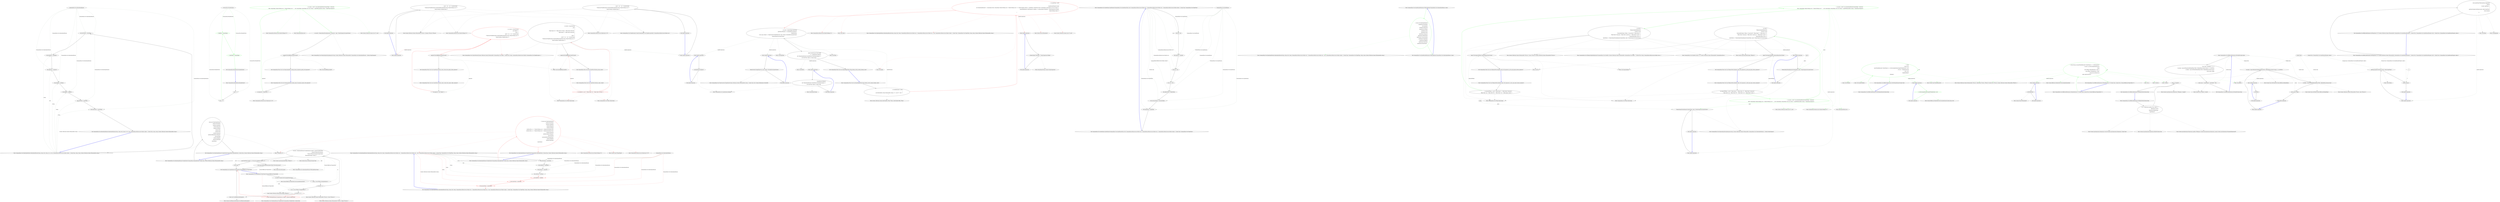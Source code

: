 digraph  {
n13 [label="CommandLine.Core.OptionSpecification", span=""];
n0 [cluster="CommandLine.Core.OptionSpecification.OptionSpecification(string, string, bool, string, int, int, char, CommandLine.Infrastructure.Maybe<object>, System.Type, string, string, System.Collections.Generic.IEnumerable<string>)", label="Entry CommandLine.Core.OptionSpecification.OptionSpecification(string, string, bool, string, int, int, char, CommandLine.Infrastructure.Maybe<object>, System.Type, string, string, System.Collections.Generic.IEnumerable<string>)", span="17-17"];
n1 [cluster="CommandLine.Core.OptionSpecification.OptionSpecification(string, string, bool, string, int, int, char, CommandLine.Infrastructure.Maybe<object>, System.Type, string, string, System.Collections.Generic.IEnumerable<string>)", label="this.shortName = shortName", span="20-20"];
n2 [cluster="CommandLine.Core.OptionSpecification.OptionSpecification(string, string, bool, string, int, int, char, CommandLine.Infrastructure.Maybe<object>, System.Type, string, string, System.Collections.Generic.IEnumerable<string>)", label="this.longName = longName", span="21-21"];
n3 [cluster="CommandLine.Core.OptionSpecification.OptionSpecification(string, string, bool, string, int, int, char, CommandLine.Infrastructure.Maybe<object>, System.Type, string, string, System.Collections.Generic.IEnumerable<string>)", label="this.separator = separator", span="22-22"];
n4 [cluster="CommandLine.Core.OptionSpecification.OptionSpecification(string, string, bool, string, int, int, char, CommandLine.Infrastructure.Maybe<object>, System.Type, string, string, System.Collections.Generic.IEnumerable<string>)", label="this.setName = setName", span="23-23"];
n5 [cluster="CommandLine.Core.OptionSpecification.OptionSpecification(string, string, bool, string, int, int, char, CommandLine.Infrastructure.Maybe<object>, System.Type, string, string, System.Collections.Generic.IEnumerable<string>)", label="this.helpText = helpText", span="24-24"];
n6 [cluster="CommandLine.Core.OptionSpecification.OptionSpecification(string, string, bool, string, int, int, char, CommandLine.Infrastructure.Maybe<object>, System.Type, string, string, System.Collections.Generic.IEnumerable<string>)", label="this.metaValue = metaValue", span="25-25"];
n7 [cluster="CommandLine.Core.OptionSpecification.OptionSpecification(string, string, bool, string, int, int, char, CommandLine.Infrastructure.Maybe<object>, System.Type, string, string, System.Collections.Generic.IEnumerable<string>)", label="this.enumValues = enumValues", span="26-26"];
n8 [cluster="CommandLine.Core.OptionSpecification.OptionSpecification(string, string, bool, string, int, int, char, CommandLine.Infrastructure.Maybe<object>, System.Type, string, string, System.Collections.Generic.IEnumerable<string>)", label="Exit CommandLine.Core.OptionSpecification.OptionSpecification(string, string, bool, string, int, int, char, CommandLine.Infrastructure.Maybe<object>, System.Type, string, string, System.Collections.Generic.IEnumerable<string>)", span="17-17"];
n9 [cluster="CommandLine.Core.OptionSpecification.FromAttribute(CommandLine.OptionAttribute, System.Type, System.Collections.Generic.IEnumerable<string>)", label="Entry CommandLine.Core.OptionSpecification.FromAttribute(CommandLine.OptionAttribute, System.Type, System.Collections.Generic.IEnumerable<string>)", span="29-29"];
n10 [cluster="CommandLine.Core.OptionSpecification.FromAttribute(CommandLine.OptionAttribute, System.Type, System.Collections.Generic.IEnumerable<string>)", label="return new OptionSpecification(\r\n                attribute.ShortName,\r\n                attribute.LongName,\r\n                attribute.Required,\r\n                attribute.SetName,\r\n                attribute.Min,\r\n                attribute.Max,\r\n                attribute.Separator,\r\n                attribute.DefaultValue.ToMaybe(),\r\n                conversionType,\r\n                attribute.HelpText,\r\n                attribute.MetaValue,\r\n                enumValues);", span="31-43"];
n11 [cluster="CommandLine.Core.OptionSpecification.FromAttribute(CommandLine.OptionAttribute, System.Type, System.Collections.Generic.IEnumerable<string>)", label="Exit CommandLine.Core.OptionSpecification.FromAttribute(CommandLine.OptionAttribute, System.Type, System.Collections.Generic.IEnumerable<string>)", span="29-29"];
n12 [cluster="T.ToMaybe<T>()", label="Entry T.ToMaybe<T>()", span="82-82"];
d3 [cluster="CommandLine.BaseAttribute.BaseAttribute()", color=green, community=0, label="1: helpText = string.Empty", span="24-24"];
d6 [label="CommandLine.BaseAttribute", span=""];
d2 [cluster="CommandLine.BaseAttribute.BaseAttribute()", label="max = -1", span="23-23"];
d4 [cluster="CommandLine.BaseAttribute.BaseAttribute()", color=green, community=0, label="1: metaValue = string.Empty", span="25-25"];
d5 [cluster="CommandLine.BaseAttribute.BaseAttribute()", label="Exit CommandLine.BaseAttribute.BaseAttribute()", span="20-20"];
d1 [cluster="CommandLine.BaseAttribute.BaseAttribute()", label="min = -1", span="22-22"];
d0 [cluster="CommandLine.BaseAttribute.BaseAttribute()", label="Entry CommandLine.BaseAttribute.BaseAttribute()", span="20-20"];
m1_8 [cluster="CommandLine.Infrastructure.Maybe.Nothing<T>()", file="NameLookupTests.cs", label="Entry CommandLine.Infrastructure.Maybe.Nothing<T>()", span="63-63"];
m1_6 [cluster="CommandLine.Infrastructure.Maybe.Just<T>(T)", file="NameLookupTests.cs", label="Entry CommandLine.Infrastructure.Maybe.Just<T>(T)", span="68-68"];
m1_7 [cluster="OptionSpecification.cstr", file="NameLookupTests.cs", label="Entry OptionSpecification.cstr", span=""];
m1_0 [cluster="CommandLine.Tests.Unit.Core.NameLookupTests.Lookup_name_of_sequence_option_with_separator()", file="NameLookupTests.cs", label="Entry CommandLine.Tests.Unit.Core.NameLookupTests.Lookup_name_of_sequence_option_with_separator()", span="14-14"];
m1_1 [cluster="CommandLine.Tests.Unit.Core.NameLookupTests.Lookup_name_of_sequence_option_with_separator()", file="NameLookupTests.cs", label="var expected = Maybe.Just(''.'')", span="17-17"];
m1_2 [cluster="CommandLine.Tests.Unit.Core.NameLookupTests.Lookup_name_of_sequence_option_with_separator()", color=green, community=0, file="NameLookupTests.cs", label="1: var specs = new[] { new OptionSpecification(string.Empty, ''string-seq'',\r\n                false, string.Empty, Maybe.Nothing<int>(), Maybe.Nothing<int>(), '.', null, string.Empty, string.Empty, new List<string>(), typeof(IEnumerable<string>), TargetType.Sequence)}", span="18-19"];
m1_4 [cluster="CommandLine.Tests.Unit.Core.NameLookupTests.Lookup_name_of_sequence_option_with_separator()", file="NameLookupTests.cs", label="expected.ShouldBeEquivalentTo(result)", span="25-25"];
m1_3 [cluster="CommandLine.Tests.Unit.Core.NameLookupTests.Lookup_name_of_sequence_option_with_separator()", file="NameLookupTests.cs", label="var result = NameLookup.HavingSeparator(''string-seq'', specs, StringComparer.InvariantCulture)", span="22-22"];
m1_5 [cluster="CommandLine.Tests.Unit.Core.NameLookupTests.Lookup_name_of_sequence_option_with_separator()", file="NameLookupTests.cs", label="Exit CommandLine.Tests.Unit.Core.NameLookupTests.Lookup_name_of_sequence_option_with_separator()", span="14-14"];
m1_10 [cluster="CommandLine.Core.NameLookup.HavingSeparator(string, System.Collections.Generic.IEnumerable<CommandLine.Core.OptionSpecification>, System.StringComparer)", file="NameLookupTests.cs", label="Entry CommandLine.Core.NameLookup.HavingSeparator(string, System.Collections.Generic.IEnumerable<CommandLine.Core.OptionSpecification>, System.StringComparer)", span="16-16"];
m1_11 [cluster="Unk.ShouldBeEquivalentTo", file="NameLookupTests.cs", label="Entry Unk.ShouldBeEquivalentTo", span=""];
m1_9 [cluster="System.Collections.Generic.List<T>.List()", file="NameLookupTests.cs", label="Entry System.Collections.Generic.List<T>.List()", span="0-0"];
m2_11 [cluster="CommandLine.Infrastructure.Maybe.Nothing<T>()", file="OptionAttribute.cs", label="Entry CommandLine.Infrastructure.Maybe.Nothing<T>()", span="63-63"];
m2_10 [cluster="System.Collections.Generic.IEnumerable<TSource>.Contains<TSource>(TSource)", file="OptionAttribute.cs", label="Entry System.Collections.Generic.IEnumerable<TSource>.Contains<TSource>(TSource)", span="0-0"];
m2_5 [cluster="CommandLine.Core.Scalar.Partition(System.Collections.Generic.IEnumerable<CommandLine.Core.Token>, System.Func<string, CommandLine.Infrastructure.Maybe<CommandLine.Core.TypeDescriptor>>)", file="OptionAttribute.cs", label="Entry CommandLine.Core.Scalar.Partition(System.Collections.Generic.IEnumerable<CommandLine.Core.Token>, System.Func<string, CommandLine.Infrastructure.Maybe<CommandLine.Core.TypeDescriptor>>)", span="11-11"];
m2_13 [cluster="CommandLine.Infrastructure.Maybe.Just<T>(T)", file="OptionAttribute.cs", label="Entry CommandLine.Infrastructure.Maybe.Just<T>(T)", span="68-68"];
m2_14 [cluster="CommandLine.Tests.Unit.Core.ScalarTests.Partition_scalar_values()", file="OptionAttribute.cs", label="Entry CommandLine.Tests.Unit.Core.ScalarTests.Partition_scalar_values()", span="28-28"];
m2_15 [cluster="CommandLine.Tests.Unit.Core.ScalarTests.Partition_scalar_values()", color=red, community=0, file="OptionAttribute.cs", label="1: var expected = new [] { Token.Name(''str''), Token.Value(''strvalue'') }", span="30-30"];
m2_16 [cluster="CommandLine.Tests.Unit.Core.ScalarTests.Partition_scalar_values()", file="OptionAttribute.cs", label="var result = Scalar.Partition(\r\n                new []\r\n                    {\r\n                        Token.Name(''str''), Token.Value(''strvalue''), Token.Value(''freevalue''),\r\n                        Token.Name(''x''), Token.Value(''freevalue2'')\r\n                    },\r\n                name =>\r\n                    new[] { ''str'', ''int'' }.Contains(name)\r\n                        ? Maybe.Just(TypeDescriptor.Create(TypeDescriptorKind.Scalar, Maybe.Nothing<int>()))\r\n                        : Maybe.Nothing<TypeDescriptor>())", span="32-41"];
m2_17 [cluster="CommandLine.Tests.Unit.Core.ScalarTests.Partition_scalar_values()", file="OptionAttribute.cs", label="expected.ShouldAllBeEquivalentTo(result)", span="43-43"];
m2_18 [cluster="CommandLine.Tests.Unit.Core.ScalarTests.Partition_scalar_values()", file="OptionAttribute.cs", label="Exit CommandLine.Tests.Unit.Core.ScalarTests.Partition_scalar_values()", span="28-28"];
m2_0 [cluster="CommandLine.Tests.Unit.Core.ScalarTests.Partition_scalar_values_from_empty_token_sequence()", file="OptionAttribute.cs", label="Entry CommandLine.Tests.Unit.Core.ScalarTests.Partition_scalar_values_from_empty_token_sequence()", span="13-13"];
m2_1 [cluster="CommandLine.Tests.Unit.Core.ScalarTests.Partition_scalar_values_from_empty_token_sequence()", file="OptionAttribute.cs", label="var expected = new Token[] { }", span="15-15"];
m2_2 [cluster="CommandLine.Tests.Unit.Core.ScalarTests.Partition_scalar_values_from_empty_token_sequence()", color=red, community=0, file="OptionAttribute.cs", label="1: var result = Scalar.Partition(\r\n                new Token[] { },\r\n                name =>\r\n                    new[] { ''str'', ''int'' }.Contains(name)\r\n                        ? Maybe.Just(TypeDescriptor.Create(TypeDescriptorKind.Scalar, Maybe.Nothing<int>()))\r\n                        : Maybe.Nothing<TypeDescriptor>())", span="17-22"];
m2_3 [cluster="CommandLine.Tests.Unit.Core.ScalarTests.Partition_scalar_values_from_empty_token_sequence()", file="OptionAttribute.cs", label="expected.ShouldAllBeEquivalentTo(result)", span="24-24"];
m2_4 [cluster="CommandLine.Tests.Unit.Core.ScalarTests.Partition_scalar_values_from_empty_token_sequence()", file="OptionAttribute.cs", label="Exit CommandLine.Tests.Unit.Core.ScalarTests.Partition_scalar_values_from_empty_token_sequence()", span="13-13"];
m2_6 [cluster="Unk.ShouldAllBeEquivalentTo", file="OptionAttribute.cs", label="Entry Unk.ShouldAllBeEquivalentTo", span=""];
m2_21 [cluster="lambda expression", file="OptionAttribute.cs", label="Entry lambda expression", span="38-41"];
m2_7 [cluster="lambda expression", file="OptionAttribute.cs", label="Entry lambda expression", span="19-22"];
m2_8 [cluster="lambda expression", file="OptionAttribute.cs", label="new[] { ''str'', ''int'' }.Contains(name)\r\n                        ? Maybe.Just(TypeDescriptor.Create(TypeDescriptorKind.Scalar, Maybe.Nothing<int>()))\r\n                        : Maybe.Nothing<TypeDescriptor>()", span="20-22"];
m2_9 [cluster="lambda expression", file="OptionAttribute.cs", label="Exit lambda expression", span="19-22"];
m2_22 [cluster="lambda expression", file="OptionAttribute.cs", label="new[] { ''str'', ''int'' }.Contains(name)\r\n                        ? Maybe.Just(TypeDescriptor.Create(TypeDescriptorKind.Scalar, Maybe.Nothing<int>()))\r\n                        : Maybe.Nothing<TypeDescriptor>()", span="39-41"];
m2_23 [cluster="lambda expression", file="OptionAttribute.cs", label="Exit lambda expression", span="38-41"];
m2_12 [cluster="CommandLine.Core.TypeDescriptor.Create(CommandLine.Core.TypeDescriptorKind, CommandLine.Infrastructure.Maybe<int>)", file="OptionAttribute.cs", label="Entry CommandLine.Core.TypeDescriptor.Create(CommandLine.Core.TypeDescriptorKind, CommandLine.Infrastructure.Maybe<int>)", span="36-36"];
m2_19 [cluster="CommandLine.Core.Token.Name(string)", file="OptionAttribute.cs", label="Entry CommandLine.Core.Token.Name(string)", span="19-19"];
m2_20 [cluster="CommandLine.Core.Token.Value(string)", file="OptionAttribute.cs", label="Entry CommandLine.Core.Token.Value(string)", span="24-24"];
m3_8 [cluster="CommandLine.Infrastructure.Maybe.Nothing<T>()", file="OptionMapperTests.cs", label="Entry CommandLine.Infrastructure.Maybe.Nothing<T>()", span="63-63"];
m3_12 [cluster="Unk.Create", file="OptionMapperTests.cs", label="Entry Unk.Create", span=""];
m3_13 [cluster="Unk.Where", file="OptionMapperTests.cs", label="Entry Unk.Where", span=""];
m3_6 [cluster="System.Collections.Generic.KeyValuePair<TKey, TValue>.KeyValuePair(TKey, TValue)", file="OptionMapperTests.cs", label="Entry System.Collections.Generic.KeyValuePair<TKey, TValue>.KeyValuePair(TKey, TValue)", span="0-0"];
m3_7 [cluster="CommandLine.Core.OptionSpecification.OptionSpecification(string, string, bool, string, CommandLine.Infrastructure.Maybe<int>, CommandLine.Infrastructure.Maybe<int>, char, CommandLine.Infrastructure.Maybe<object>, System.Type, CommandLine.Core.TargetType, string, string, System.Collections.Generic.IEnumerable<string>)", file="OptionMapperTests.cs", label="Entry CommandLine.Core.OptionSpecification.OptionSpecification(string, string, bool, string, CommandLine.Infrastructure.Maybe<int>, CommandLine.Infrastructure.Maybe<int>, char, CommandLine.Infrastructure.Maybe<object>, System.Type, CommandLine.Core.TargetType, string, string, System.Collections.Generic.IEnumerable<string>)", span="18-18"];
m3_11 [cluster="Unk.Single", file="OptionMapperTests.cs", label="Entry Unk.Single", span=""];
m3_15 [cluster="Unk.NotNull", file="OptionMapperTests.cs", label="Entry Unk.NotNull", span=""];
m3_27 [cluster="CommandLine.Core.TypeConverter.ChangeType(System.Collections.Generic.IEnumerable<string>, System.Type, bool, System.Globalization.CultureInfo)", file="OptionMapperTests.cs", label="Entry CommandLine.Core.TypeConverter.ChangeType(System.Collections.Generic.IEnumerable<string>, System.Type, bool, System.Globalization.CultureInfo)", span="12-12"];
m3_0 [cluster="CommandLine.Tests.Unit.Core.OptionMapperTests.Map_boolean_switch_creates_boolean_value()", file="OptionMapperTests.cs", label="Entry CommandLine.Tests.Unit.Core.OptionMapperTests.Map_boolean_switch_creates_boolean_value()", span="16-16"];
m3_1 [cluster="CommandLine.Tests.Unit.Core.OptionMapperTests.Map_boolean_switch_creates_boolean_value()", file="OptionMapperTests.cs", label="var tokenPartitions = new[]\r\n                {\r\n                    new KeyValuePair<string, IEnumerable<string>>(''x'', new [] { ''true'' })\r\n                }", span="19-22"];
m3_2 [cluster="CommandLine.Tests.Unit.Core.OptionMapperTests.Map_boolean_switch_creates_boolean_value()", color=red, community=0, file="OptionMapperTests.cs", label="1: var specProps = new[]\r\n                {\r\n                    SpecificationProperty.Create(\r\n                        new OptionSpecification(''x'', string.Empty, false, string.Empty, Maybe.Nothing<int>(), Maybe.Nothing<int>(), '\0', Maybe.Nothing<object>(), typeof(bool), TargetType.Switch, string.Empty, string.Empty, new List<string>()), \r\n                        typeof(FakeOptions).GetProperties().Single(p => p.Name.Equals(''BoolValue'', StringComparison.Ordinal)),\r\n                        Maybe.Nothing<object>())\r\n                }", span="23-29"];
m3_3 [cluster="CommandLine.Tests.Unit.Core.OptionMapperTests.Map_boolean_switch_creates_boolean_value()", file="OptionMapperTests.cs", label="var result = OptionMapper.MapValues(\r\n                specProps.Where(pt => pt.Specification.IsOption()),\r\n                tokenPartitions,\r\n                (vals, type, isScalar) => TypeConverter.ChangeType(vals, type, isScalar, CultureInfo.InvariantCulture),\r\n                StringComparer.InvariantCulture)", span="32-36"];
m3_4 [cluster="CommandLine.Tests.Unit.Core.OptionMapperTests.Map_boolean_switch_creates_boolean_value()", file="OptionMapperTests.cs", label="Assert.NotNull(result.Value.Single(\r\n                a => a.Specification.IsOption()\r\n                && ((OptionSpecification)a.Specification).ShortName.Equals(''x'')\r\n                && (bool)((Just<object>)a.Value).Value))", span="39-42"];
m3_5 [cluster="CommandLine.Tests.Unit.Core.OptionMapperTests.Map_boolean_switch_creates_boolean_value()", file="OptionMapperTests.cs", label="Exit CommandLine.Tests.Unit.Core.OptionMapperTests.Map_boolean_switch_creates_boolean_value()", span="16-16"];
m3_28 [cluster="lambda expression", file="OptionMapperTests.cs", label="Entry lambda expression", span="40-42"];
m3_16 [cluster="lambda expression", file="OptionMapperTests.cs", label="Entry lambda expression", span="27-27"];
m3_20 [cluster="lambda expression", file="OptionMapperTests.cs", label="Entry lambda expression", span="33-33"];
m3_24 [cluster="lambda expression", file="OptionMapperTests.cs", label="Entry lambda expression", span="35-35"];
m3_17 [cluster="lambda expression", file="OptionMapperTests.cs", label="p.Name.Equals(''BoolValue'', StringComparison.Ordinal)", span="27-27"];
m3_18 [cluster="lambda expression", file="OptionMapperTests.cs", label="Exit lambda expression", span="27-27"];
m3_21 [cluster="lambda expression", file="OptionMapperTests.cs", label="pt.Specification.IsOption()", span="33-33"];
m3_22 [cluster="lambda expression", file="OptionMapperTests.cs", label="Exit lambda expression", span="33-33"];
m3_25 [cluster="lambda expression", file="OptionMapperTests.cs", label="TypeConverter.ChangeType(vals, type, isScalar, CultureInfo.InvariantCulture)", span="35-35"];
m3_26 [cluster="lambda expression", file="OptionMapperTests.cs", label="Exit lambda expression", span="35-35"];
m3_29 [cluster="lambda expression", file="OptionMapperTests.cs", label="a.Specification.IsOption()\r\n                && ((OptionSpecification)a.Specification).ShortName.Equals(''x'')\r\n                && (bool)((Just<object>)a.Value).Value", span="40-42"];
m3_30 [cluster="lambda expression", file="OptionMapperTests.cs", label="Exit lambda expression", span="40-42"];
m3_31 [cluster="string.Equals(string)", file="OptionMapperTests.cs", label="Entry string.Equals(string)", span="0-0"];
m3_19 [cluster="string.Equals(string, System.StringComparison)", file="OptionMapperTests.cs", label="Entry string.Equals(string, System.StringComparison)", span="0-0"];
m3_23 [cluster="CommandLine.Core.Specification.IsOption()", file="OptionMapperTests.cs", label="Entry CommandLine.Core.Specification.IsOption()", span="10-10"];
m3_14 [cluster="Unk.MapValues", file="OptionMapperTests.cs", label="Entry Unk.MapValues", span=""];
m3_10 [cluster="System.Type.GetProperties()", file="OptionMapperTests.cs", label="Entry System.Type.GetProperties()", span="0-0"];
m3_9 [cluster="System.Collections.Generic.List<T>.List()", file="OptionMapperTests.cs", label="Entry System.Collections.Generic.List<T>.List()", span="0-0"];
m4_12 [cluster="CommandLine.Infrastructure.Maybe.Nothing<T>()", file="OptionSpecification.cs", label="Entry CommandLine.Infrastructure.Maybe.Nothing<T>()", span="63-63"];
m4_15 [cluster="System.Type.ToTargetType()", file="OptionSpecification.cs", label="Entry System.Type.ToTargetType()", span="47-47"];
m4_13 [cluster="CommandLine.Infrastructure.Maybe.Just<T>(T)", file="OptionSpecification.cs", label="Entry CommandLine.Infrastructure.Maybe.Just<T>(T)", span="68-68"];
m4_0 [cluster="CommandLine.Core.OptionSpecification.OptionSpecification(string, string, bool, string, CommandLine.Infrastructure.Maybe<int>, CommandLine.Infrastructure.Maybe<int>, char, CommandLine.Infrastructure.Maybe<object>, System.Type, CommandLine.Core.TargetType, string, string, System.Collections.Generic.IEnumerable<string>)", file="OptionSpecification.cs", label="Entry CommandLine.Core.OptionSpecification.OptionSpecification(string, string, bool, string, CommandLine.Infrastructure.Maybe<int>, CommandLine.Infrastructure.Maybe<int>, char, CommandLine.Infrastructure.Maybe<object>, System.Type, CommandLine.Core.TargetType, string, string, System.Collections.Generic.IEnumerable<string>)", span="18-18"];
m4_1 [cluster="CommandLine.Core.OptionSpecification.OptionSpecification(string, string, bool, string, CommandLine.Infrastructure.Maybe<int>, CommandLine.Infrastructure.Maybe<int>, char, CommandLine.Infrastructure.Maybe<object>, System.Type, CommandLine.Core.TargetType, string, string, System.Collections.Generic.IEnumerable<string>)", file="OptionSpecification.cs", label="this.shortName = shortName", span="23-23"];
m4_2 [cluster="CommandLine.Core.OptionSpecification.OptionSpecification(string, string, bool, string, CommandLine.Infrastructure.Maybe<int>, CommandLine.Infrastructure.Maybe<int>, char, CommandLine.Infrastructure.Maybe<object>, System.Type, CommandLine.Core.TargetType, string, string, System.Collections.Generic.IEnumerable<string>)", file="OptionSpecification.cs", label="this.longName = longName", span="24-24"];
m4_3 [cluster="CommandLine.Core.OptionSpecification.OptionSpecification(string, string, bool, string, CommandLine.Infrastructure.Maybe<int>, CommandLine.Infrastructure.Maybe<int>, char, CommandLine.Infrastructure.Maybe<object>, System.Type, CommandLine.Core.TargetType, string, string, System.Collections.Generic.IEnumerable<string>)", file="OptionSpecification.cs", label="this.separator = separator", span="25-25"];
m4_4 [cluster="CommandLine.Core.OptionSpecification.OptionSpecification(string, string, bool, string, CommandLine.Infrastructure.Maybe<int>, CommandLine.Infrastructure.Maybe<int>, char, CommandLine.Infrastructure.Maybe<object>, System.Type, CommandLine.Core.TargetType, string, string, System.Collections.Generic.IEnumerable<string>)", file="OptionSpecification.cs", label="this.setName = setName", span="26-26"];
m4_5 [cluster="CommandLine.Core.OptionSpecification.OptionSpecification(string, string, bool, string, CommandLine.Infrastructure.Maybe<int>, CommandLine.Infrastructure.Maybe<int>, char, CommandLine.Infrastructure.Maybe<object>, System.Type, CommandLine.Core.TargetType, string, string, System.Collections.Generic.IEnumerable<string>)", color=red, community=0, file="OptionSpecification.cs", label="1: this.helpText = helpText", span="27-27"];
m4_6 [cluster="CommandLine.Core.OptionSpecification.OptionSpecification(string, string, bool, string, CommandLine.Infrastructure.Maybe<int>, CommandLine.Infrastructure.Maybe<int>, char, CommandLine.Infrastructure.Maybe<object>, System.Type, CommandLine.Core.TargetType, string, string, System.Collections.Generic.IEnumerable<string>)", color=red, community=0, file="OptionSpecification.cs", label="0: this.metaValue = metaValue", span="28-28"];
m4_7 [cluster="CommandLine.Core.OptionSpecification.OptionSpecification(string, string, bool, string, CommandLine.Infrastructure.Maybe<int>, CommandLine.Infrastructure.Maybe<int>, char, CommandLine.Infrastructure.Maybe<object>, System.Type, CommandLine.Core.TargetType, string, string, System.Collections.Generic.IEnumerable<string>)", color=red, community=0, file="OptionSpecification.cs", label="0: this.enumValues = enumValues", span="29-29"];
m4_8 [cluster="CommandLine.Core.OptionSpecification.OptionSpecification(string, string, bool, string, CommandLine.Infrastructure.Maybe<int>, CommandLine.Infrastructure.Maybe<int>, char, CommandLine.Infrastructure.Maybe<object>, System.Type, CommandLine.Core.TargetType, string, string, System.Collections.Generic.IEnumerable<string>)", file="OptionSpecification.cs", label="Exit CommandLine.Core.OptionSpecification.OptionSpecification(string, string, bool, string, CommandLine.Infrastructure.Maybe<int>, CommandLine.Infrastructure.Maybe<int>, char, CommandLine.Infrastructure.Maybe<object>, System.Type, CommandLine.Core.TargetType, string, string, System.Collections.Generic.IEnumerable<string>)", span="18-18"];
m4_9 [cluster="CommandLine.Core.OptionSpecification.FromAttribute(CommandLine.OptionAttribute, System.Type, System.Collections.Generic.IEnumerable<string>)", file="OptionSpecification.cs", label="Entry CommandLine.Core.OptionSpecification.FromAttribute(CommandLine.OptionAttribute, System.Type, System.Collections.Generic.IEnumerable<string>)", span="32-32"];
m4_10 [cluster="CommandLine.Core.OptionSpecification.FromAttribute(CommandLine.OptionAttribute, System.Type, System.Collections.Generic.IEnumerable<string>)", color=red, community=0, file="OptionSpecification.cs", label="0: return new OptionSpecification(\r\n                attribute.ShortName,\r\n                attribute.LongName,\r\n                attribute.Required,\r\n                attribute.SetName,\r\n                attribute.Min == -1 ? Maybe.Nothing<int>() : Maybe.Just(attribute.Min),\r\n                attribute.Max == -1 ? Maybe.Nothing<int>() : Maybe.Just(attribute.Max),\r\n                attribute.Separator,\r\n                attribute.Default.ToMaybe(),\r\n                conversionType,\r\n                conversionType.ToTargetType(),\r\n                attribute.HelpText,\r\n                attribute.MetaValue,\r\n                enumValues);", span="34-47"];
m4_11 [cluster="CommandLine.Core.OptionSpecification.FromAttribute(CommandLine.OptionAttribute, System.Type, System.Collections.Generic.IEnumerable<string>)", file="OptionSpecification.cs", label="Exit CommandLine.Core.OptionSpecification.FromAttribute(CommandLine.OptionAttribute, System.Type, System.Collections.Generic.IEnumerable<string>)", span="32-32"];
m4_16 [file="OptionSpecification.cs", label="CommandLine.Core.OptionSpecification", span=""];
m5_27 [cluster="System.Linq.Enumerable.Empty<TResult>()", file="Specification.cs", label="Entry System.Linq.Enumerable.Empty<TResult>()", span="0-0"];
m5_0 [cluster="CommandLine.Core.Specification.Specification(CommandLine.Core.SpecificationType, bool, CommandLine.Infrastructure.Maybe<int>, CommandLine.Infrastructure.Maybe<int>, CommandLine.Infrastructure.Maybe<object>, System.Type, CommandLine.Core.TargetType)", file="Specification.cs", label="Entry CommandLine.Core.Specification.Specification(CommandLine.Core.SpecificationType, bool, CommandLine.Infrastructure.Maybe<int>, CommandLine.Infrastructure.Maybe<int>, CommandLine.Infrastructure.Maybe<object>, System.Type, CommandLine.Core.TargetType)", span="35-35"];
m5_1 [cluster="CommandLine.Core.Specification.Specification(CommandLine.Core.SpecificationType, bool, CommandLine.Infrastructure.Maybe<int>, CommandLine.Infrastructure.Maybe<int>, CommandLine.Infrastructure.Maybe<object>, System.Type, CommandLine.Core.TargetType)", file="Specification.cs", label="this.tag = tag", span="38-38"];
m5_2 [cluster="CommandLine.Core.Specification.Specification(CommandLine.Core.SpecificationType, bool, CommandLine.Infrastructure.Maybe<int>, CommandLine.Infrastructure.Maybe<int>, CommandLine.Infrastructure.Maybe<object>, System.Type, CommandLine.Core.TargetType)", file="Specification.cs", label="this.required = required", span="39-39"];
m5_3 [cluster="CommandLine.Core.Specification.Specification(CommandLine.Core.SpecificationType, bool, CommandLine.Infrastructure.Maybe<int>, CommandLine.Infrastructure.Maybe<int>, CommandLine.Infrastructure.Maybe<object>, System.Type, CommandLine.Core.TargetType)", file="Specification.cs", label="this.min = min", span="40-40"];
m5_4 [cluster="CommandLine.Core.Specification.Specification(CommandLine.Core.SpecificationType, bool, CommandLine.Infrastructure.Maybe<int>, CommandLine.Infrastructure.Maybe<int>, CommandLine.Infrastructure.Maybe<object>, System.Type, CommandLine.Core.TargetType)", file="Specification.cs", label="this.max = max", span="41-41"];
m5_5 [cluster="CommandLine.Core.Specification.Specification(CommandLine.Core.SpecificationType, bool, CommandLine.Infrastructure.Maybe<int>, CommandLine.Infrastructure.Maybe<int>, CommandLine.Infrastructure.Maybe<object>, System.Type, CommandLine.Core.TargetType)", file="Specification.cs", label="this.defaultValue = defaultValue", span="42-42"];
m5_6 [cluster="CommandLine.Core.Specification.Specification(CommandLine.Core.SpecificationType, bool, CommandLine.Infrastructure.Maybe<int>, CommandLine.Infrastructure.Maybe<int>, CommandLine.Infrastructure.Maybe<object>, System.Type, CommandLine.Core.TargetType)", file="Specification.cs", label="this.conversionType = conversionType", span="43-43"];
m5_7 [cluster="CommandLine.Core.Specification.Specification(CommandLine.Core.SpecificationType, bool, CommandLine.Infrastructure.Maybe<int>, CommandLine.Infrastructure.Maybe<int>, CommandLine.Infrastructure.Maybe<object>, System.Type, CommandLine.Core.TargetType)", file="Specification.cs", label="this.targetType = targetType", span="44-44"];
m5_8 [cluster="CommandLine.Core.Specification.Specification(CommandLine.Core.SpecificationType, bool, CommandLine.Infrastructure.Maybe<int>, CommandLine.Infrastructure.Maybe<int>, CommandLine.Infrastructure.Maybe<object>, System.Type, CommandLine.Core.TargetType)", file="Specification.cs", label="Exit CommandLine.Core.Specification.Specification(CommandLine.Core.SpecificationType, bool, CommandLine.Infrastructure.Maybe<int>, CommandLine.Infrastructure.Maybe<int>, CommandLine.Infrastructure.Maybe<object>, System.Type, CommandLine.Core.TargetType)", span="35-35"];
m5_24 [cluster="System.Collections.Generic.IEnumerable<TSource>.Count<TSource>()", file="Specification.cs", label="Entry System.Collections.Generic.IEnumerable<TSource>.Count<TSource>()", span="0-0"];
m5_23 [cluster="System.Collections.IEnumerable.OfType<TResult>()", file="Specification.cs", label="Entry System.Collections.IEnumerable.OfType<TResult>()", span="0-0"];
m5_31 [cluster="CommandLine.Core.ValueSpecification.FromAttribute(CommandLine.ValueAttribute, System.Type)", file="Specification.cs", label="Entry CommandLine.Core.ValueSpecification.FromAttribute(CommandLine.ValueAttribute, System.Type)", span="18-18"];
m5_26 [cluster="System.Enum.GetNames(System.Type)", file="Specification.cs", label="Entry System.Enum.GetNames(System.Type)", span="0-0"];
m5_29 [cluster="string.ToLowerInvariant()", file="Specification.cs", label="Entry string.ToLowerInvariant()", span="0-0"];
m5_9 [cluster="CommandLine.Core.Specification.FromProperty(System.Reflection.PropertyInfo)", file="Specification.cs", label="Entry CommandLine.Core.Specification.FromProperty(System.Reflection.PropertyInfo)", span="82-82"];
m5_10 [cluster="CommandLine.Core.Specification.FromProperty(System.Reflection.PropertyInfo)", file="Specification.cs", label="var attrs = property.GetCustomAttributes(true)", span="84-84"];
m5_13 [cluster="CommandLine.Core.Specification.FromProperty(System.Reflection.PropertyInfo)", file="Specification.cs", label="var spec = OptionSpecification.FromAttribute(oa.Single(), property.PropertyType,\r\n                    property.PropertyType.IsEnum\r\n                        ? Enum.GetNames(property.PropertyType)\r\n                        : Enumerable.Empty<string>())", span="88-91"];
m5_15 [cluster="CommandLine.Core.Specification.FromProperty(System.Reflection.PropertyInfo)", file="Specification.cs", label="return spec.WithLongName(property.Name.ToLowerInvariant());", span="94-94"];
m5_19 [cluster="CommandLine.Core.Specification.FromProperty(System.Reflection.PropertyInfo)", color=red, community=0, file="Specification.cs", label="1: return ValueSpecification.FromAttribute(va.Single(), property.PropertyType);", span="102-102"];
m5_11 [cluster="CommandLine.Core.Specification.FromProperty(System.Reflection.PropertyInfo)", file="Specification.cs", label="var oa = attrs.OfType<OptionAttribute>()", span="85-85"];
m5_17 [cluster="CommandLine.Core.Specification.FromProperty(System.Reflection.PropertyInfo)", file="Specification.cs", label="var va = attrs.OfType<ValueAttribute>()", span="99-99"];
m5_12 [cluster="CommandLine.Core.Specification.FromProperty(System.Reflection.PropertyInfo)", file="Specification.cs", label="oa.Count() == 1", span="86-86"];
m5_14 [cluster="CommandLine.Core.Specification.FromProperty(System.Reflection.PropertyInfo)", file="Specification.cs", label="spec.ShortName.Length == 0 && spec.LongName.Length == 0", span="92-92"];
m5_16 [cluster="CommandLine.Core.Specification.FromProperty(System.Reflection.PropertyInfo)", file="Specification.cs", label="return spec;", span="96-96"];
m5_18 [cluster="CommandLine.Core.Specification.FromProperty(System.Reflection.PropertyInfo)", file="Specification.cs", label="va.Count() == 1", span="100-100"];
m5_20 [cluster="CommandLine.Core.Specification.FromProperty(System.Reflection.PropertyInfo)", file="Specification.cs", label="throw new InvalidOperationException();", span="105-105"];
m5_21 [cluster="CommandLine.Core.Specification.FromProperty(System.Reflection.PropertyInfo)", file="Specification.cs", label="Exit CommandLine.Core.Specification.FromProperty(System.Reflection.PropertyInfo)", span="82-82"];
m5_22 [cluster="System.Reflection.MemberInfo.GetCustomAttributes(bool)", file="Specification.cs", label="Entry System.Reflection.MemberInfo.GetCustomAttributes(bool)", span="0-0"];
m5_25 [cluster="System.Collections.Generic.IEnumerable<TSource>.Single<TSource>()", file="Specification.cs", label="Entry System.Collections.Generic.IEnumerable<TSource>.Single<TSource>()", span="0-0"];
m5_30 [cluster="CommandLine.Core.OptionSpecification.WithLongName(string)", file="Specification.cs", label="Entry CommandLine.Core.OptionSpecification.WithLongName(string)", span="20-20"];
m5_32 [cluster="System.InvalidOperationException.InvalidOperationException()", file="Specification.cs", label="Entry System.InvalidOperationException.InvalidOperationException()", span="0-0"];
m5_33 [file="Specification.cs", label="CommandLine.Core.Specification", span=""];
m6_6 [cluster="CommandLine.Core.SpecificationExtensions.WithLongName(CommandLine.Core.OptionSpecification, string)", file="SpecificationExtensions.cs", label="Entry CommandLine.Core.SpecificationExtensions.WithLongName(CommandLine.Core.OptionSpecification, string)", span="20-20"];
m6_7 [cluster="CommandLine.Core.SpecificationExtensions.WithLongName(CommandLine.Core.OptionSpecification, string)", color=green, community=0, file="SpecificationExtensions.cs", label="1: return new OptionSpecification(\r\n                specification.ShortName,\r\n                newLongName,\r\n                specification.Required,\r\n                specification.SetName,\r\n                specification.Min,\r\n                specification.Max,\r\n                specification.Separator,\r\n                specification.DefaultValue,\r\n                specification.ConversionType,\r\n                specification.TargetType,\r\n                specification.HelpText,\r\n                specification.MetaValue,\r\n                specification.EnumValues);", span="22-35"];
m6_8 [cluster="CommandLine.Core.SpecificationExtensions.WithLongName(CommandLine.Core.OptionSpecification, string)", file="SpecificationExtensions.cs", label="Exit CommandLine.Core.SpecificationExtensions.WithLongName(CommandLine.Core.OptionSpecification, string)", span="20-20"];
m6_9 [cluster="CommandLine.Core.OptionSpecification.OptionSpecification(string, string, bool, string, CommandLine.Infrastructure.Maybe<int>, CommandLine.Infrastructure.Maybe<int>, char, CommandLine.Infrastructure.Maybe<object>, System.Type, CommandLine.Core.TargetType, string, string, System.Collections.Generic.IEnumerable<string>)", file="SpecificationExtensions.cs", label="Entry CommandLine.Core.OptionSpecification.OptionSpecification(string, string, bool, string, CommandLine.Infrastructure.Maybe<int>, CommandLine.Infrastructure.Maybe<int>, char, CommandLine.Infrastructure.Maybe<object>, System.Type, CommandLine.Core.TargetType, string, string, System.Collections.Generic.IEnumerable<string>)", span="18-18"];
m7_9 [cluster="CommandLine.Infrastructure.Maybe.Nothing<T>()", file="TokenizerTests.cs", label="Entry CommandLine.Infrastructure.Maybe.Nothing<T>()", span="63-63"];
m7_11 [cluster="System.Linq.Enumerable.Empty<TResult>()", file="TokenizerTests.cs", label="Entry System.Linq.Enumerable.Empty<TResult>()", span="0-0"];
m7_13 [cluster="CommandLine.Core.StatePair.Create<T>(T, System.Collections.Generic.IEnumerable<CommandLine.Error>)", file="TokenizerTests.cs", label="Entry CommandLine.Core.StatePair.Create<T>(T, System.Collections.Generic.IEnumerable<CommandLine.Error>)", span="58-58"];
m7_21 [cluster="CommandLine.Tests.Unit.Core.TokenizerTests.Explode_scalar_with_separator_in_even_args_input_returns_sequence()", file="TokenizerTests.cs", label="Entry CommandLine.Tests.Unit.Core.TokenizerTests.Explode_scalar_with_separator_in_even_args_input_returns_sequence()", span="38-38"];
m7_23 [cluster="CommandLine.Tests.Unit.Core.TokenizerTests.Explode_scalar_with_separator_in_even_args_input_returns_sequence()", color=green, community=0, file="TokenizerTests.cs", label="1: var specs = new[] { new OptionSpecification(string.Empty, ''string-seq'',\r\n                false, string.Empty, Maybe.Nothing<int>(), Maybe.Nothing<int>(), ',', null, string.Empty, string.Empty, new List<string>(), typeof(IEnumerable<string>), TargetType.Sequence)}", span="43-44"];
m7_22 [cluster="CommandLine.Tests.Unit.Core.TokenizerTests.Explode_scalar_with_separator_in_even_args_input_returns_sequence()", file="TokenizerTests.cs", label="var expectedTokens = new[] { Token.Name(''x''), Token.Name(''string-seq''),\r\n                Token.Value(''aaa''), Token.Value(''bb''),  Token.Value(''cccc''), Token.Name(''switch'') }", span="41-42"];
m7_24 [cluster="CommandLine.Tests.Unit.Core.TokenizerTests.Explode_scalar_with_separator_in_even_args_input_returns_sequence()", file="TokenizerTests.cs", label="var result =\r\n                Tokenizer.ExplodeOptionList(\r\n                    StatePair.Create(\r\n                        Enumerable.Empty<Token>().Concat(new[] { Token.Name(''x''),\r\n                            Token.Name(''string-seq''), Token.Value(''aaa,bb,cccc''), Token.Name(''switch'') }),\r\n                        Enumerable.Empty<Error>()),\r\n                        optionName => NameLookup.HavingSeparator(optionName, specs, StringComparer.InvariantCulture))", span="47-53"];
m7_25 [cluster="CommandLine.Tests.Unit.Core.TokenizerTests.Explode_scalar_with_separator_in_even_args_input_returns_sequence()", file="TokenizerTests.cs", label="Assert.True(expectedTokens.SequenceEqual(result.Value))", span="56-56"];
m7_26 [cluster="CommandLine.Tests.Unit.Core.TokenizerTests.Explode_scalar_with_separator_in_even_args_input_returns_sequence()", file="TokenizerTests.cs", label="Exit CommandLine.Tests.Unit.Core.TokenizerTests.Explode_scalar_with_separator_in_even_args_input_returns_sequence()", span="38-38"];
m7_8 [cluster="OptionSpecification.cstr", file="TokenizerTests.cs", label="Entry OptionSpecification.cstr", span=""];
m7_20 [cluster="CommandLine.Core.NameLookup.HavingSeparator(string, System.Collections.Generic.IEnumerable<CommandLine.Core.OptionSpecification>, System.StringComparer)", file="TokenizerTests.cs", label="Entry CommandLine.Core.NameLookup.HavingSeparator(string, System.Collections.Generic.IEnumerable<CommandLine.Core.OptionSpecification>, System.StringComparer)", span="16-16"];
m7_16 [cluster="Unk.True", file="TokenizerTests.cs", label="Entry Unk.True", span=""];
m7_0 [cluster="CommandLine.Tests.Unit.Core.TokenizerTests.Explode_scalar_with_separator_in_odd_args_input_returns_sequence()", file="TokenizerTests.cs", label="Entry CommandLine.Tests.Unit.Core.TokenizerTests.Explode_scalar_with_separator_in_odd_args_input_returns_sequence()", span="14-14"];
m7_2 [cluster="CommandLine.Tests.Unit.Core.TokenizerTests.Explode_scalar_with_separator_in_odd_args_input_returns_sequence()", color=green, community=0, file="TokenizerTests.cs", label="1: var specs = new[] { new OptionSpecification(string.Empty, ''string-seq'',\r\n                false, string.Empty, Maybe.Nothing<int>(), Maybe.Nothing<int>(), ',', null, string.Empty, string.Empty, new List<string>(), typeof(IEnumerable<string>), TargetType.Sequence)}", span="19-20"];
m7_1 [cluster="CommandLine.Tests.Unit.Core.TokenizerTests.Explode_scalar_with_separator_in_odd_args_input_returns_sequence()", file="TokenizerTests.cs", label="var expectedTokens = new[] { Token.Name(''i''), Token.Value(''10''), Token.Name(''string-seq''),\r\n                Token.Value(''aaa''), Token.Value(''bb''),  Token.Value(''cccc''), Token.Name(''switch'') }", span="17-18"];
m7_3 [cluster="CommandLine.Tests.Unit.Core.TokenizerTests.Explode_scalar_with_separator_in_odd_args_input_returns_sequence()", file="TokenizerTests.cs", label="var result =\r\n                Tokenizer.ExplodeOptionList(\r\n                    StatePair.Create(\r\n                        Enumerable.Empty<Token>().Concat(new[] { Token.Name(''i''), Token.Value(''10''),\r\n                            Token.Name(''string-seq''), Token.Value(''aaa,bb,cccc''), Token.Name(''switch'') }),\r\n                        Enumerable.Empty<Error>()),\r\n                        optionName => NameLookup.HavingSeparator(optionName, specs, StringComparer.InvariantCulture))", span="23-29"];
m7_4 [cluster="CommandLine.Tests.Unit.Core.TokenizerTests.Explode_scalar_with_separator_in_odd_args_input_returns_sequence()", file="TokenizerTests.cs", label="Assert.True(expectedTokens.SequenceEqual(result.Value))", span="32-32"];
m7_5 [cluster="CommandLine.Tests.Unit.Core.TokenizerTests.Explode_scalar_with_separator_in_odd_args_input_returns_sequence()", file="TokenizerTests.cs", label="Exit CommandLine.Tests.Unit.Core.TokenizerTests.Explode_scalar_with_separator_in_odd_args_input_returns_sequence()", span="14-14"];
m7_27 [cluster="lambda expression", file="TokenizerTests.cs", label="Entry lambda expression", span="53-53"];
m7_18 [cluster="lambda expression", file="TokenizerTests.cs", label="NameLookup.HavingSeparator(optionName, specs, StringComparer.InvariantCulture)", span="29-29"];
m7_28 [cluster="lambda expression", file="TokenizerTests.cs", label="NameLookup.HavingSeparator(optionName, specs, StringComparer.InvariantCulture)", span="53-53"];
m7_17 [cluster="lambda expression", file="TokenizerTests.cs", label="Entry lambda expression", span="29-29"];
m7_19 [cluster="lambda expression", file="TokenizerTests.cs", label="Exit lambda expression", span="29-29"];
m7_29 [cluster="lambda expression", file="TokenizerTests.cs", label="Exit lambda expression", span="53-53"];
m7_6 [cluster="CommandLine.Core.Token.Name(string)", file="TokenizerTests.cs", label="Entry CommandLine.Core.Token.Name(string)", span="19-19"];
m7_15 [cluster="Unk.SequenceEqual", file="TokenizerTests.cs", label="Entry Unk.SequenceEqual", span=""];
m7_14 [cluster="CommandLine.Core.Tokenizer.ExplodeOptionList(CommandLine.Core.StatePair<System.Collections.Generic.IEnumerable<CommandLine.Core.Token>>, System.Func<string, CommandLine.Infrastructure.Maybe<char>>)", file="TokenizerTests.cs", label="Entry CommandLine.Core.Tokenizer.ExplodeOptionList(CommandLine.Core.StatePair<System.Collections.Generic.IEnumerable<CommandLine.Core.Token>>, System.Func<string, CommandLine.Infrastructure.Maybe<char>>)", span="44-44"];
m7_12 [cluster="System.Collections.Generic.IEnumerable<TSource>.Concat<TSource>(System.Collections.Generic.IEnumerable<TSource>)", file="TokenizerTests.cs", label="Entry System.Collections.Generic.IEnumerable<TSource>.Concat<TSource>(System.Collections.Generic.IEnumerable<TSource>)", span="0-0"];
m7_7 [cluster="CommandLine.Core.Token.Value(string)", file="TokenizerTests.cs", label="Entry CommandLine.Core.Token.Value(string)", span="24-24"];
m7_10 [cluster="System.Collections.Generic.List<T>.List()", file="TokenizerTests.cs", label="Entry System.Collections.Generic.List<T>.List()", span="0-0"];
m7_30 [file="TokenizerTests.cs", label=specs, span=""];
m7_31 [file="TokenizerTests.cs", label=specs, span=""];
m9_17 [cluster="Unk.SingleOrDefault", file="ValueSpecification.cs", label="Entry Unk.SingleOrDefault", span=""];
m9_84 [cluster="CommandLine.Core.ReflectionExtensions.IsMutable(System.Type)", file="ValueSpecification.cs", label="Entry CommandLine.Core.ReflectionExtensions.IsMutable(System.Type)", span="128-128"];
m9_85 [cluster="CommandLine.Core.ReflectionExtensions.IsMutable(System.Type)", file="ValueSpecification.cs", label="Func<bool> isMutable = () => {\r\n                var props = type.GetProperties(BindingFlags.Public | BindingFlags.Instance).Any(p => p.CanWrite);\r\n                var fields = type.GetFields(BindingFlags.Public | BindingFlags.Instance).Any();\r\n                return props || fields;\r\n            }", span="130-134"];
m9_86 [cluster="CommandLine.Core.ReflectionExtensions.IsMutable(System.Type)", file="ValueSpecification.cs", label="return type != typeof(object) ? isMutable() : true;", span="135-135"];
m9_87 [cluster="CommandLine.Core.ReflectionExtensions.IsMutable(System.Type)", file="ValueSpecification.cs", label="Exit CommandLine.Core.ReflectionExtensions.IsMutable(System.Type)", span="128-128"];
m9_94 [cluster="System.Type.GetFields(System.Reflection.BindingFlags)", file="ValueSpecification.cs", label="Entry System.Type.GetFields(System.Reflection.BindingFlags)", span="0-0"];
m9_6 [cluster="Unk.>", file="ValueSpecification.cs", label="Entry Unk.>", span=""];
m9_75 [cluster="CommandLine.Core.ReflectionExtensions.GetDefaultValue(System.Type)", file="ValueSpecification.cs", label="Entry CommandLine.Core.ReflectionExtensions.GetDefaultValue(System.Type)", span="119-119"];
m9_77 [cluster="CommandLine.Core.ReflectionExtensions.GetDefaultValue(System.Type)", file="ValueSpecification.cs", label="return e.Compile()();", span="125-125"];
m9_76 [cluster="CommandLine.Core.ReflectionExtensions.GetDefaultValue(System.Type)", file="ValueSpecification.cs", label="var e = Expression.Lambda<Func<object>>(\r\n                Expression.Convert(\r\n                    Expression.Default(type),\r\n                    typeof(object)))", span="121-124"];
m9_78 [cluster="CommandLine.Core.ReflectionExtensions.GetDefaultValue(System.Type)", file="ValueSpecification.cs", label="Exit CommandLine.Core.ReflectionExtensions.GetDefaultValue(System.Type)", span="119-119"];
m9_7 [cluster="Unk.Any", file="ValueSpecification.cs", label="Entry Unk.Any", span=""];
m9_8 [cluster="Unk.First", file="ValueSpecification.cs", label="Entry Unk.First", span=""];
m9_45 [cluster="Unk.Where", file="ValueSpecification.cs", label="Entry Unk.Where", span=""];
m9_18 [cluster="Unk.ToMaybe", file="ValueSpecification.cs", label="Entry Unk.ToMaybe", span=""];
m9_83 [cluster="System.Func<TResult>.Invoke()", file="ValueSpecification.cs", label="Entry System.Func<TResult>.Invoke()", span="0-0"];
m9_22 [cluster="System.Reflection.MemberInfo.GetCustomAttributes(System.Type, bool)", file="ValueSpecification.cs", label="Entry System.Reflection.MemberInfo.GetCustomAttributes(System.Type, bool)", span="0-0"];
m9_4 [cluster="System.Collections.Generic.IEnumerable<TSource>.SelectMany<TSource, TResult>(System.Func<TSource, System.Collections.Generic.IEnumerable<TResult>>)", file="ValueSpecification.cs", label="Entry System.Collections.Generic.IEnumerable<TSource>.SelectMany<TSource, TResult>(System.Func<TSource, System.Collections.Generic.IEnumerable<TResult>>)", span="0-0"];
m9_14 [cluster="CommandLine.Core.ReflectionExtensions.GetVerbSpecification(System.Type)", file="ValueSpecification.cs", label="Entry CommandLine.Core.ReflectionExtensions.GetVerbSpecification(System.Type)", span="27-27"];
m9_15 [cluster="CommandLine.Core.ReflectionExtensions.GetVerbSpecification(System.Type)", color=green, community=0, file="ValueSpecification.cs", label="1: return\r\n                (from attr in\r\n                 type.FlattenHierarchy().SelectMany(x => x.GetCustomAttributes(typeof(VerbAttribute), true))\r\n                 let vattr = (VerbAttribute)attr\r\n                 select vattr)\r\n                    .SingleOrDefault()\r\n                    .ToMaybe();", span="29-35"];
m9_16 [cluster="CommandLine.Core.ReflectionExtensions.GetVerbSpecification(System.Type)", file="ValueSpecification.cs", label="Exit CommandLine.Core.ReflectionExtensions.GetVerbSpecification(System.Type)", span="27-27"];
m9_9 [cluster="Unk.selector", file="ValueSpecification.cs", label="Entry Unk.selector", span=""];
m9_47 [cluster="lambda expression", file="ValueSpecification.cs", label="Entry lambda expression", span="79-83"];
m9_10 [cluster="lambda expression", file="ValueSpecification.cs", label="Entry lambda expression", span="18-18"];
m9_19 [cluster="lambda expression", file="ValueSpecification.cs", label="Entry lambda expression", span="31-31"];
m9_20 [cluster="lambda expression", color=green, community=0, file="ValueSpecification.cs", label="1: x.GetCustomAttributes(typeof(VerbAttribute), true)", span="31-31"];
m9_21 [cluster="lambda expression", file="ValueSpecification.cs", label="Exit lambda expression", span="31-31"];
m9_89 [cluster="lambda expression", file="ValueSpecification.cs", label="var props = type.GetProperties(BindingFlags.Public | BindingFlags.Instance).Any(p => p.CanWrite)", span="131-131"];
m9_48 [cluster="lambda expression", file="ValueSpecification.cs", label="specProp.Property.SetValue(current, selector(specProp))", span="81-81"];
m9_12 [cluster="lambda expression", file="ValueSpecification.cs", label="Exit lambda expression", span="18-18"];
m9_11 [cluster="lambda expression", file="ValueSpecification.cs", label="x.GetProperties()", span="18-18"];
m9_88 [cluster="lambda expression", file="ValueSpecification.cs", label="Entry lambda expression", span="130-134"];
m9_90 [cluster="lambda expression", file="ValueSpecification.cs", label="var fields = type.GetFields(BindingFlags.Public | BindingFlags.Instance).Any()", span="132-132"];
m9_96 [cluster="lambda expression", file="ValueSpecification.cs", label="Entry lambda expression", span="131-131"];
m9_91 [cluster="lambda expression", file="ValueSpecification.cs", label="return props || fields;", span="133-133"];
m9_49 [cluster="lambda expression", file="ValueSpecification.cs", label="return instance;", span="82-82"];
m9_92 [cluster="lambda expression", file="ValueSpecification.cs", label="Exit lambda expression", span="130-134"];
m9_98 [cluster="lambda expression", file="ValueSpecification.cs", label="Exit lambda expression", span="131-131"];
m9_97 [cluster="lambda expression", file="ValueSpecification.cs", label="p.CanWrite", span="131-131"];
m9_50 [cluster="lambda expression", file="ValueSpecification.cs", label="Exit lambda expression", span="79-83"];
m9_95 [cluster="System.Collections.Generic.IEnumerable<TSource>.Any<TSource>()", file="ValueSpecification.cs", label="Entry System.Collections.Generic.IEnumerable<TSource>.Any<TSource>()", span="0-0"];
m9_80 [cluster="System.Linq.Expressions.Expression.Convert(System.Linq.Expressions.Expression, System.Type)", file="ValueSpecification.cs", label="Entry System.Linq.Expressions.Expression.Convert(System.Linq.Expressions.Expression, System.Type)", span="0-0"];
m9_79 [cluster="System.Linq.Expressions.Expression.Default(System.Type)", file="ValueSpecification.cs", label="Entry System.Linq.Expressions.Expression.Default(System.Type)", span="0-0"];
m9_13 [cluster="System.Type.GetProperties()", file="ValueSpecification.cs", label="Entry System.Type.GetProperties()", span="0-0"];
m9_0 [cluster="CommandLine.Core.ReflectionExtensions.GetSpecifications<T>(System.Type, System.Func<System.Reflection.PropertyInfo, T>)", file="ValueSpecification.cs", label="Entry CommandLine.Core.ReflectionExtensions.GetSpecifications<T>(System.Type, System.Func<System.Reflection.PropertyInfo, T>)", span="16-16"];
m9_1 [cluster="CommandLine.Core.ReflectionExtensions.GetSpecifications<T>(System.Type, System.Func<System.Reflection.PropertyInfo, T>)", color=green, community=0, file="ValueSpecification.cs", label="1: return from pi in type.FlattenHierarchy().SelectMany(x => x.GetProperties())\r\n                   let attrs = pi.GetCustomAttributes(true)\r\n                   where\r\n                       attrs.OfType<OptionAttribute>().Any() ||\r\n                       attrs.OfType<ValueAttribute>().Any()\r\n                   group pi by pi.Name into g\r\n                   select selector(g.First());", span="18-24"];
m9_2 [cluster="CommandLine.Core.ReflectionExtensions.GetSpecifications<T>(System.Type, System.Func<System.Reflection.PropertyInfo, T>)", file="ValueSpecification.cs", label="Exit CommandLine.Core.ReflectionExtensions.GetSpecifications<T>(System.Type, System.Func<System.Reflection.PropertyInfo, T>)", span="16-16"];
m9_81 [cluster="System.Linq.Expressions.Expression.Lambda<TDelegate>(System.Linq.Expressions.Expression, params System.Linq.Expressions.ParameterExpression[])", file="ValueSpecification.cs", label="Entry System.Linq.Expressions.Expression.Lambda<TDelegate>(System.Linq.Expressions.Expression, params System.Linq.Expressions.ParameterExpression[])", span="0-0"];
m9_93 [cluster="System.Type.GetProperties(System.Reflection.BindingFlags)", file="ValueSpecification.cs", label="Entry System.Type.GetProperties(System.Reflection.BindingFlags)", span="0-0"];
m9_5 [cluster="System.Reflection.MemberInfo.GetCustomAttributes(bool)", file="ValueSpecification.cs", label="Entry System.Reflection.MemberInfo.GetCustomAttributes(bool)", span="0-0"];
m9_46 [cluster="Unk.Aggregate", file="ValueSpecification.cs", label="Entry Unk.Aggregate", span=""];
m9_42 [cluster="CommandLine.Core.ReflectionExtensions.SetProperties<T>(T, System.Collections.Generic.IEnumerable<CommandLine.Core.SpecificationProperty>, System.Func<CommandLine.Core.SpecificationProperty, bool>, System.Func<CommandLine.Core.SpecificationProperty, object>)", file="ValueSpecification.cs", label="Entry CommandLine.Core.ReflectionExtensions.SetProperties<T>(T, System.Collections.Generic.IEnumerable<CommandLine.Core.SpecificationProperty>, System.Func<CommandLine.Core.SpecificationProperty, bool>, System.Func<CommandLine.Core.SpecificationProperty, object>)", span="71-71"];
m9_43 [cluster="CommandLine.Core.ReflectionExtensions.SetProperties<T>(T, System.Collections.Generic.IEnumerable<CommandLine.Core.SpecificationProperty>, System.Func<CommandLine.Core.SpecificationProperty, bool>, System.Func<CommandLine.Core.SpecificationProperty, object>)", file="ValueSpecification.cs", label="return specProps.Where(predicate).Aggregate(\r\n                instance,\r\n                (current, specProp) =>\r\n                    {\r\n                        specProp.Property.SetValue(current, selector(specProp));\r\n                        return instance;\r\n                    });", span="77-83"];
m9_44 [cluster="CommandLine.Core.ReflectionExtensions.SetProperties<T>(T, System.Collections.Generic.IEnumerable<CommandLine.Core.SpecificationProperty>, System.Func<CommandLine.Core.SpecificationProperty, bool>, System.Func<CommandLine.Core.SpecificationProperty, object>)", file="ValueSpecification.cs", label="Exit CommandLine.Core.ReflectionExtensions.SetProperties<T>(T, System.Collections.Generic.IEnumerable<CommandLine.Core.SpecificationProperty>, System.Func<CommandLine.Core.SpecificationProperty, bool>, System.Func<CommandLine.Core.SpecificationProperty, object>)", span="71-71"];
m9_51 [cluster="Unk.SetValue", file="ValueSpecification.cs", label="Entry Unk.SetValue", span=""];
m9_3 [cluster="System.Type.FlattenHierarchy()", file="ValueSpecification.cs", label="Entry System.Type.FlattenHierarchy()", span="38-38"];
m9_82 [cluster="System.Linq.Expressions.Expression<TDelegate>.Compile()", file="ValueSpecification.cs", label="Entry System.Linq.Expressions.Expression<TDelegate>.Compile()", span="0-0"];
m9_126 [file="ValueSpecification.cs", label="System.Type", span=""];
m9_124 [file="ValueSpecification.cs", label="System.Func<CommandLine.Core.SpecificationProperty, object>", span=""];
m9_125 [file="ValueSpecification.cs", label=T, span=""];
n13 -> n1  [color=darkseagreen4, key=1, label="CommandLine.Core.OptionSpecification", style=dashed];
n13 -> n2  [color=darkseagreen4, key=1, label="CommandLine.Core.OptionSpecification", style=dashed];
n13 -> n3  [color=darkseagreen4, key=1, label="CommandLine.Core.OptionSpecification", style=dashed];
n13 -> n4  [color=darkseagreen4, key=1, label="CommandLine.Core.OptionSpecification", style=dashed];
n13 -> n5  [color=darkseagreen4, key=1, label="CommandLine.Core.OptionSpecification", style=dashed];
n13 -> n6  [color=darkseagreen4, key=1, label="CommandLine.Core.OptionSpecification", style=dashed];
n13 -> n7  [color=darkseagreen4, key=1, label="CommandLine.Core.OptionSpecification", style=dashed];
n0 -> n1  [key=0, style=solid];
n0 -> n2  [color=darkseagreen4, key=1, label=string, style=dashed];
n0 -> n3  [color=darkseagreen4, key=1, label=char, style=dashed];
n0 -> n4  [color=darkseagreen4, key=1, label=string, style=dashed];
n0 -> n5  [color=darkseagreen4, key=1, label=string, style=dashed];
n0 -> n6  [color=darkseagreen4, key=1, label=string, style=dashed];
n0 -> n7  [color=darkseagreen4, key=1, label="System.Collections.Generic.IEnumerable<string>", style=dashed];
n1 -> n2  [key=0, style=solid];
n2 -> n3  [key=0, style=solid];
n3 -> n4  [key=0, style=solid];
n4 -> n5  [key=0, style=solid];
n5 -> n6  [key=0, style=solid];
n6 -> n7  [key=0, style=solid];
n7 -> n8  [key=0, style=solid];
n8 -> n0  [color=blue, key=0, style=bold];
n9 -> n10  [key=0, style=solid];
n10 -> n11  [key=0, style=solid];
n10 -> n0  [key=2, style=dotted];
n10 -> n12  [key=2, style=dotted];
n11 -> n9  [color=blue, key=0, style=bold];
d3 -> d4  [color=green, key=0, style=solid];
d6 -> d3  [color=green, key=1, label="CommandLine.BaseAttribute", style=dashed];
d6 -> d4  [color=green, key=1, label="CommandLine.BaseAttribute", style=dashed];
d6 -> d1  [color=darkseagreen4, key=1, label="CommandLine.BaseAttribute", style=dashed];
d6 -> d2  [color=darkseagreen4, key=1, label="CommandLine.BaseAttribute", style=dashed];
d2 -> d3  [color=green, key=0, style=solid];
d4 -> d5  [color=green, key=0, style=solid];
d5 -> d0  [color=blue, key=0, style=bold];
d1 -> d2  [key=0, style=solid];
d0 -> d1  [key=0, style=solid];
m1_0 -> m1_1  [key=0, style=solid];
m1_1 -> m1_2  [color=green, key=0, style=solid];
m1_1 -> m1_6  [key=2, style=dotted];
m1_1 -> m1_4  [color=darkseagreen4, key=1, label=expected, style=dashed];
m1_2 -> m1_3  [color=green, key=0, style=solid];
m1_2 -> m1_7  [color=green, key=2, style=dotted];
m1_2 -> m1_8  [color=green, key=2, style=dotted];
m1_2 -> m1_9  [color=green, key=2, style=dotted];
m1_4 -> m1_5  [key=0, style=solid];
m1_4 -> m1_11  [key=2, style=dotted];
m1_3 -> m1_4  [key=0, style=solid];
m1_3 -> m1_10  [key=2, style=dotted];
m1_5 -> m1_0  [color=blue, key=0, style=bold];
m2_14 -> m2_15  [color=red, key=0, style=solid];
m2_15 -> m2_16  [color=red, key=0, style=solid];
m2_15 -> m2_19  [color=red, key=2, style=dotted];
m2_15 -> m2_20  [color=red, key=2, style=dotted];
m2_15 -> m2_17  [color=red, key=1, label=expected, style=dashed];
m2_16 -> m2_17  [key=0, style=solid];
m2_16 -> m2_19  [key=2, style=dotted];
m2_16 -> m2_20  [key=2, style=dotted];
m2_16 -> m2_5  [key=2, style=dotted];
m2_16 -> m2_21  [color=darkseagreen4, key=1, label="lambda expression", style=dashed];
m2_17 -> m2_18  [key=0, style=solid];
m2_17 -> m2_6  [key=2, style=dotted];
m2_18 -> m2_14  [color=blue, key=0, style=bold];
m2_0 -> m2_1  [key=0, style=solid];
m2_1 -> m2_2  [color=red, key=0, style=solid];
m2_1 -> m2_3  [color=darkseagreen4, key=1, label=expected, style=dashed];
m2_2 -> m2_3  [color=red, key=0, style=solid];
m2_2 -> m2_5  [color=red, key=2, style=dotted];
m2_2 -> m2_7  [color=red, key=1, label="lambda expression", style=dashed];
m2_3 -> m2_4  [key=0, style=solid];
m2_3 -> m2_6  [key=2, style=dotted];
m2_4 -> m2_0  [color=blue, key=0, style=bold];
m2_21 -> m2_22  [key=0, style=solid];
m2_7 -> m2_8  [key=0, style=solid];
m2_8 -> m2_9  [key=0, style=solid];
m2_8 -> m2_10  [key=2, style=dotted];
m2_8 -> m2_11  [key=2, style=dotted];
m2_8 -> m2_12  [key=2, style=dotted];
m2_8 -> m2_13  [key=2, style=dotted];
m2_9 -> m2_7  [color=blue, key=0, style=bold];
m2_22 -> m2_23  [key=0, style=solid];
m2_22 -> m2_10  [key=2, style=dotted];
m2_22 -> m2_11  [key=2, style=dotted];
m2_22 -> m2_12  [key=2, style=dotted];
m2_22 -> m2_13  [key=2, style=dotted];
m2_23 -> m2_21  [color=blue, key=0, style=bold];
m3_0 -> m3_1  [key=0, style=solid];
m3_1 -> m3_2  [color=red, key=0, style=solid];
m3_1 -> m3_6  [key=2, style=dotted];
m3_1 -> m3_3  [color=darkseagreen4, key=1, label=tokenPartitions, style=dashed];
m3_2 -> m3_3  [color=red, key=0, style=solid];
m3_2 -> m3_7  [color=red, key=2, style=dotted];
m3_2 -> m3_8  [color=red, key=2, style=dotted];
m3_2 -> m3_9  [color=red, key=2, style=dotted];
m3_2 -> m3_10  [color=red, key=2, style=dotted];
m3_2 -> m3_11  [color=red, key=2, style=dotted];
m3_2 -> m3_12  [color=red, key=2, style=dotted];
m3_2 -> m3_16  [color=red, key=1, label="lambda expression", style=dashed];
m3_3 -> m3_4  [key=0, style=solid];
m3_3 -> m3_13  [key=2, style=dotted];
m3_3 -> m3_14  [key=2, style=dotted];
m3_3 -> m3_20  [color=darkseagreen4, key=1, label="lambda expression", style=dashed];
m3_3 -> m3_24  [color=darkseagreen4, key=1, label="lambda expression", style=dashed];
m3_4 -> m3_5  [key=0, style=solid];
m3_4 -> m3_11  [key=2, style=dotted];
m3_4 -> m3_15  [key=2, style=dotted];
m3_4 -> m3_28  [color=darkseagreen4, key=1, label="lambda expression", style=dashed];
m3_5 -> m3_0  [color=blue, key=0, style=bold];
m3_28 -> m3_29  [key=0, style=solid];
m3_16 -> m3_17  [key=0, style=solid];
m3_20 -> m3_21  [key=0, style=solid];
m3_24 -> m3_25  [key=0, style=solid];
m3_17 -> m3_18  [key=0, style=solid];
m3_17 -> m3_19  [key=2, style=dotted];
m3_18 -> m3_16  [color=blue, key=0, style=bold];
m3_21 -> m3_22  [key=0, style=solid];
m3_21 -> m3_23  [key=2, style=dotted];
m3_22 -> m3_20  [color=blue, key=0, style=bold];
m3_25 -> m3_26  [key=0, style=solid];
m3_25 -> m3_27  [key=2, style=dotted];
m3_26 -> m3_24  [color=blue, key=0, style=bold];
m3_29 -> m3_30  [key=0, style=solid];
m3_29 -> m3_23  [key=2, style=dotted];
m3_29 -> m3_31  [key=2, style=dotted];
m3_30 -> m3_28  [color=blue, key=0, style=bold];
m4_0 -> m4_1  [key=0, style=solid];
m4_0 -> m4_2  [color=darkseagreen4, key=1, label=string, style=dashed];
m4_0 -> m4_3  [color=darkseagreen4, key=1, label=char, style=dashed];
m4_0 -> m4_4  [color=darkseagreen4, key=1, label=string, style=dashed];
m4_0 -> m4_5  [color=red, key=1, label=string, style=dashed];
m4_0 -> m4_6  [color=red, key=1, label=string, style=dashed];
m4_0 -> m4_7  [color=red, key=1, label="System.Collections.Generic.IEnumerable<string>", style=dashed];
m4_1 -> m4_2  [key=0, style=solid];
m4_2 -> m4_3  [key=0, style=solid];
m4_3 -> m4_4  [key=0, style=solid];
m4_4 -> m4_5  [color=red, key=0, style=solid];
m4_5 -> m4_6  [color=red, key=0, style=solid];
m4_6 -> m4_7  [color=red, key=0, style=solid];
m4_7 -> m4_8  [color=red, key=0, style=solid];
m4_8 -> m4_0  [color=blue, key=0, style=bold];
m4_9 -> m4_10  [color=red, key=0, style=solid];
m4_10 -> m4_11  [color=red, key=0, style=solid];
m4_10 -> m4_0  [color=red, key=2, style=dotted];
m4_10 -> m4_12  [color=red, key=2, style=dotted];
m4_10 -> m4_13  [color=red, key=2, style=dotted];
m4_10 -> n12  [color=red, key=2, style=dotted];
m4_10 -> m4_15  [color=red, key=2, style=dotted];
m4_11 -> m4_9  [color=blue, key=0, style=bold];
m4_16 -> m4_1  [color=darkseagreen4, key=1, label="CommandLine.Core.OptionSpecification", style=dashed];
m4_16 -> m4_2  [color=darkseagreen4, key=1, label="CommandLine.Core.OptionSpecification", style=dashed];
m4_16 -> m4_3  [color=darkseagreen4, key=1, label="CommandLine.Core.OptionSpecification", style=dashed];
m4_16 -> m4_4  [color=darkseagreen4, key=1, label="CommandLine.Core.OptionSpecification", style=dashed];
m4_16 -> m4_5  [color=red, key=1, label="CommandLine.Core.OptionSpecification", style=dashed];
m4_16 -> m4_6  [color=red, key=1, label="CommandLine.Core.OptionSpecification", style=dashed];
m4_16 -> m4_7  [color=red, key=1, label="CommandLine.Core.OptionSpecification", style=dashed];
m5_0 -> m5_1  [key=0, style=solid];
m5_0 -> m5_2  [color=darkseagreen4, key=1, label=bool, style=dashed];
m5_0 -> m5_3  [color=darkseagreen4, key=1, label="CommandLine.Infrastructure.Maybe<int>", style=dashed];
m5_0 -> m5_4  [color=darkseagreen4, key=1, label="CommandLine.Infrastructure.Maybe<int>", style=dashed];
m5_0 -> m5_5  [color=darkseagreen4, key=1, label="CommandLine.Infrastructure.Maybe<object>", style=dashed];
m5_0 -> m5_6  [color=darkseagreen4, key=1, label="System.Type", style=dashed];
m5_0 -> m5_7  [color=darkseagreen4, key=1, label="CommandLine.Core.TargetType", style=dashed];
m5_1 -> m5_2  [key=0, style=solid];
m5_2 -> m5_3  [key=0, style=solid];
m5_3 -> m5_4  [key=0, style=solid];
m5_4 -> m5_5  [key=0, style=solid];
m5_5 -> m5_6  [key=0, style=solid];
m5_6 -> m5_7  [key=0, style=solid];
m5_7 -> m5_8  [key=0, style=solid];
m5_8 -> m5_0  [color=blue, key=0, style=bold];
m5_9 -> m5_10  [key=0, style=solid];
m5_9 -> m5_13  [color=darkseagreen4, key=1, label="System.Reflection.PropertyInfo", style=dashed];
m5_9 -> m5_15  [color=darkseagreen4, key=1, label="System.Reflection.PropertyInfo", style=dashed];
m5_9 -> m5_19  [color=red, key=1, label="System.Reflection.PropertyInfo", style=dashed];
m5_10 -> m5_11  [key=0, style=solid];
m5_10 -> m5_22  [key=2, style=dotted];
m5_10 -> m5_17  [color=darkseagreen4, key=1, label=attrs, style=dashed];
m5_13 -> m5_14  [key=0, style=solid];
m5_13 -> m5_25  [key=2, style=dotted];
m5_13 -> m5_26  [key=2, style=dotted];
m5_13 -> m5_27  [key=2, style=dotted];
m5_13 -> n9  [key=2, style=dotted];
m5_13 -> m5_15  [color=darkseagreen4, key=1, label=spec, style=dashed];
m5_13 -> m5_16  [color=darkseagreen4, key=1, label=spec, style=dashed];
m5_15 -> m5_21  [key=0, style=solid];
m5_15 -> m5_29  [key=2, style=dotted];
m5_15 -> m5_30  [key=2, style=dotted];
m5_19 -> m5_21  [color=red, key=0, style=solid];
m5_19 -> m5_25  [color=red, key=2, style=dotted];
m5_19 -> m5_31  [color=red, key=2, style=dotted];
m5_11 -> m5_12  [key=0, style=solid];
m5_11 -> m5_23  [key=2, style=dotted];
m5_11 -> m5_13  [color=darkseagreen4, key=1, label=oa, style=dashed];
m5_17 -> m5_18  [key=0, style=solid];
m5_17 -> m5_23  [key=2, style=dotted];
m5_17 -> m5_19  [color=red, key=1, label=va, style=dashed];
m5_12 -> m5_13  [key=0, style=solid];
m5_12 -> m5_17  [key=0, style=solid];
m5_12 -> m5_24  [key=2, style=dotted];
m5_14 -> m5_15  [key=0, style=solid];
m5_14 -> m5_16  [key=0, style=solid];
m5_16 -> m5_21  [key=0, style=solid];
m5_18 -> m5_19  [color=red, key=0, style=solid];
m5_18 -> m5_20  [key=0, style=solid];
m5_18 -> m5_24  [key=2, style=dotted];
m5_20 -> m5_21  [key=0, style=solid];
m5_20 -> m5_32  [key=2, style=dotted];
m5_21 -> m5_9  [color=blue, key=0, style=bold];
m5_33 -> m5_1  [color=darkseagreen4, key=1, label="CommandLine.Core.Specification", style=dashed];
m5_33 -> m5_2  [color=darkseagreen4, key=1, label="CommandLine.Core.Specification", style=dashed];
m5_33 -> m5_3  [color=darkseagreen4, key=1, label="CommandLine.Core.Specification", style=dashed];
m5_33 -> m5_4  [color=darkseagreen4, key=1, label="CommandLine.Core.Specification", style=dashed];
m5_33 -> m5_5  [color=darkseagreen4, key=1, label="CommandLine.Core.Specification", style=dashed];
m5_33 -> m5_6  [color=darkseagreen4, key=1, label="CommandLine.Core.Specification", style=dashed];
m5_33 -> m5_7  [color=darkseagreen4, key=1, label="CommandLine.Core.Specification", style=dashed];
m6_6 -> m6_7  [color=green, key=0, style=solid];
m6_7 -> m6_8  [color=green, key=0, style=solid];
m6_7 -> m6_9  [color=green, key=2, style=dotted];
m6_8 -> m6_6  [color=blue, key=0, style=bold];
m7_21 -> m7_22  [key=0, style=solid];
m7_23 -> m7_24  [color=green, key=0, style=solid];
m7_23 -> m7_8  [color=green, key=2, style=dotted];
m7_23 -> m7_9  [color=green, key=2, style=dotted];
m7_23 -> m7_10  [color=green, key=2, style=dotted];
m7_23 -> m7_28  [color=green, key=1, label=specs, style=dashed];
m7_22 -> m7_23  [color=green, key=0, style=solid];
m7_22 -> m7_6  [key=2, style=dotted];
m7_22 -> m7_7  [key=2, style=dotted];
m7_22 -> m7_25  [color=darkseagreen4, key=1, label=expectedTokens, style=dashed];
m7_24 -> m7_25  [key=0, style=solid];
m7_24 -> m7_11  [key=2, style=dotted];
m7_24 -> m7_6  [key=2, style=dotted];
m7_24 -> m7_7  [key=2, style=dotted];
m7_24 -> m7_12  [key=2, style=dotted];
m7_24 -> m7_13  [key=2, style=dotted];
m7_24 -> m7_14  [key=2, style=dotted];
m7_24 -> m7_27  [color=darkseagreen4, key=1, label="lambda expression", style=dashed];
m7_25 -> m7_26  [key=0, style=solid];
m7_25 -> m7_15  [key=2, style=dotted];
m7_25 -> m7_16  [key=2, style=dotted];
m7_26 -> m7_21  [color=blue, key=0, style=bold];
m7_0 -> m7_1  [key=0, style=solid];
m7_2 -> m7_3  [color=green, key=0, style=solid];
m7_2 -> m7_8  [color=green, key=2, style=dotted];
m7_2 -> m7_9  [color=green, key=2, style=dotted];
m7_2 -> m7_10  [color=green, key=2, style=dotted];
m7_2 -> m7_18  [color=green, key=1, label=specs, style=dashed];
m7_1 -> m7_2  [color=green, key=0, style=solid];
m7_1 -> m7_6  [key=2, style=dotted];
m7_1 -> m7_7  [key=2, style=dotted];
m7_1 -> m7_4  [color=darkseagreen4, key=1, label=expectedTokens, style=dashed];
m7_3 -> m7_4  [key=0, style=solid];
m7_3 -> m7_11  [key=2, style=dotted];
m7_3 -> m7_6  [key=2, style=dotted];
m7_3 -> m7_7  [key=2, style=dotted];
m7_3 -> m7_12  [key=2, style=dotted];
m7_3 -> m7_13  [key=2, style=dotted];
m7_3 -> m7_14  [key=2, style=dotted];
m7_3 -> m7_17  [color=darkseagreen4, key=1, label="lambda expression", style=dashed];
m7_4 -> m7_5  [key=0, style=solid];
m7_4 -> m7_15  [key=2, style=dotted];
m7_4 -> m7_16  [key=2, style=dotted];
m7_5 -> m7_0  [color=blue, key=0, style=bold];
m7_27 -> m7_28  [key=0, style=solid];
m7_18 -> m7_19  [key=0, style=solid];
m7_18 -> m7_20  [key=2, style=dotted];
m7_28 -> m7_29  [key=0, style=solid];
m7_28 -> m7_20  [key=2, style=dotted];
m7_17 -> m7_18  [key=0, style=solid];
m7_19 -> m7_17  [color=blue, key=0, style=bold];
m7_29 -> m7_27  [color=blue, key=0, style=bold];
m7_30 -> m7_18  [color=darkseagreen4, key=1, label=specs, style=dashed];
m7_31 -> m7_28  [color=darkseagreen4, key=1, label=specs, style=dashed];
m9_84 -> m9_89  [color=darkseagreen4, key=1, label="System.Type", style=dashed];
m9_84 -> m9_85  [key=0, style=solid];
m9_84 -> m9_90  [color=darkseagreen4, key=1, label="System.Type", style=dashed];
m9_84 -> m9_86  [color=darkseagreen4, key=1, label="System.Type", style=dashed];
m9_85 -> m9_86  [key=0, style=solid];
m9_86 -> m9_87  [key=0, style=solid];
m9_86 -> m9_83  [key=2, style=dotted];
m9_87 -> m9_84  [color=blue, key=0, style=bold];
m9_75 -> m9_76  [key=0, style=solid];
m9_77 -> m9_83  [key=2, style=dotted];
m9_77 -> m9_78  [key=0, style=solid];
m9_77 -> m9_82  [key=2, style=dotted];
m9_76 -> m9_77  [key=0, style=solid];
m9_76 -> m9_79  [key=2, style=dotted];
m9_76 -> m9_80  [key=2, style=dotted];
m9_76 -> m9_81  [key=2, style=dotted];
m9_78 -> m9_75  [color=blue, key=0, style=bold];
m9_14 -> m9_15  [color=green, key=0, style=solid];
m9_15 -> m9_15  [color=green, key=1, label=attr, style=dashed];
m9_15 -> m9_16  [color=green, key=0, style=solid];
m9_15 -> m9_3  [color=green, key=2, style=dotted];
m9_15 -> m9_4  [color=green, key=2, style=dotted];
m9_15 -> m9_17  [color=green, key=2, style=dotted];
m9_15 -> m9_18  [color=green, key=2, style=dotted];
m9_15 -> m9_19  [color=green, key=1, label="lambda expression", style=dashed];
m9_16 -> m9_14  [color=blue, key=0, style=bold];
m9_47 -> m9_48  [key=0, style=solid];
m9_10 -> m9_11  [key=0, style=solid];
m9_19 -> m9_20  [color=green, key=0, style=solid];
m9_20 -> m9_21  [color=green, key=0, style=solid];
m9_20 -> m9_22  [color=green, key=2, style=dotted];
m9_21 -> m9_19  [color=blue, key=0, style=bold];
m9_89 -> m9_7  [key=2, style=dotted];
m9_89 -> m9_90  [key=0, style=solid];
m9_89 -> m9_93  [key=2, style=dotted];
m9_89 -> m9_96  [color=darkseagreen4, key=1, label="lambda expression", style=dashed];
m9_89 -> m9_91  [color=darkseagreen4, key=1, label=props, style=dashed];
m9_48 -> m9_9  [key=2, style=dotted];
m9_48 -> m9_49  [key=0, style=solid];
m9_48 -> m9_51  [key=2, style=dotted];
m9_12 -> m9_10  [color=blue, key=0, style=bold];
m9_11 -> m9_12  [key=0, style=solid];
m9_11 -> m9_13  [key=2, style=dotted];
m9_88 -> m9_89  [key=0, style=solid];
m9_90 -> m9_91  [key=0, style=solid];
m9_90 -> m9_94  [key=2, style=dotted];
m9_90 -> m9_95  [key=2, style=dotted];
m9_96 -> m9_97  [key=0, style=solid];
m9_91 -> m9_92  [key=0, style=solid];
m9_49 -> m9_50  [key=0, style=solid];
m9_92 -> m9_88  [color=blue, key=0, style=bold];
m9_98 -> m9_96  [color=blue, key=0, style=bold];
m9_97 -> m9_98  [key=0, style=solid];
m9_50 -> m9_47  [color=blue, key=0, style=bold];
m9_0 -> m9_1  [color=green, key=0, style=solid];
m9_1 -> m9_1  [color=green, key=1, label=pi, style=dashed];
m9_1 -> m9_2  [color=green, key=0, style=solid];
m9_1 -> m9_3  [color=green, key=2, style=dotted];
m9_1 -> m9_4  [color=green, key=2, style=dotted];
m9_1 -> m9_5  [color=green, key=2, style=dotted];
m9_1 -> m9_6  [color=green, key=2, style=dotted];
m9_1 -> m9_7  [color=green, key=2, style=dotted];
m9_1 -> m9_8  [color=green, key=2, style=dotted];
m9_1 -> m9_9  [color=green, key=2, style=dotted];
m9_1 -> m9_10  [color=green, key=1, label="lambda expression", style=dashed];
m9_2 -> m9_0  [color=blue, key=0, style=bold];
m9_42 -> m9_48  [color=darkseagreen4, key=1, label="System.Func<CommandLine.Core.SpecificationProperty, object>", style=dashed];
m9_42 -> m9_43  [key=0, style=solid];
m9_42 -> m9_49  [color=darkseagreen4, key=1, label=T, style=dashed];
m9_43 -> m9_47  [color=darkseagreen4, key=1, label="lambda expression", style=dashed];
m9_43 -> m9_44  [key=0, style=solid];
m9_43 -> m9_45  [key=2, style=dotted];
m9_43 -> m9_46  [key=2, style=dotted];
m9_44 -> m9_42  [color=blue, key=0, style=bold];
m9_126 -> m9_89  [color=darkseagreen4, key=1, label="System.Type", style=dashed];
m9_126 -> m9_90  [color=darkseagreen4, key=1, label="System.Type", style=dashed];
m9_124 -> m9_48  [color=darkseagreen4, key=1, label="System.Func<CommandLine.Core.SpecificationProperty, object>", style=dashed];
m9_125 -> m9_49  [color=darkseagreen4, key=1, label=T, style=dashed];
}
